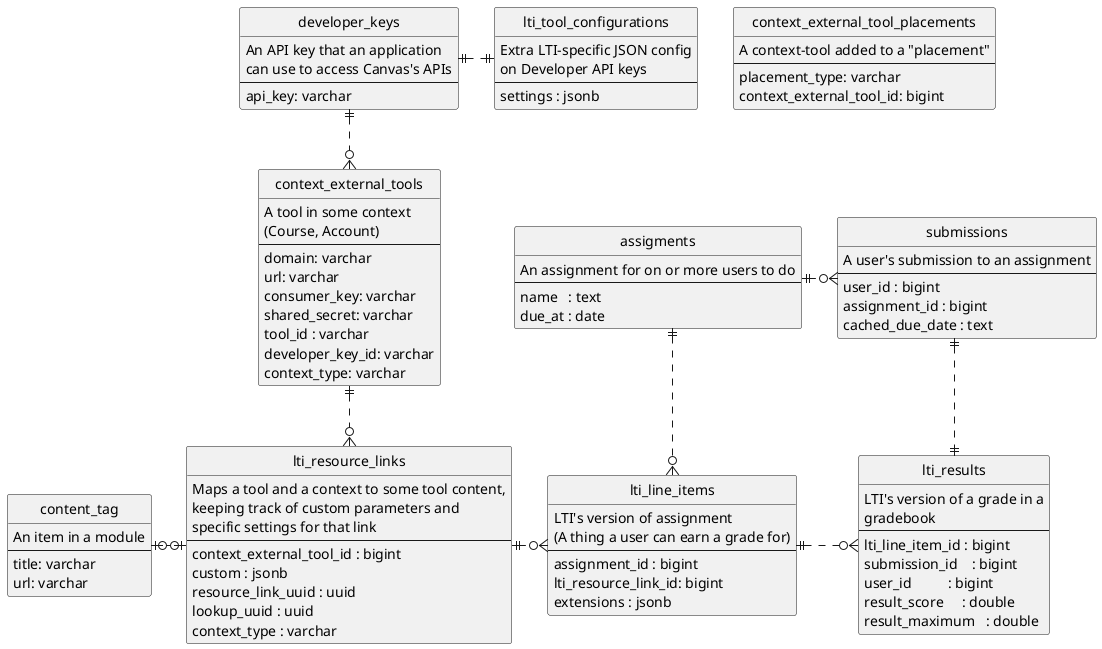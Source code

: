 @startuml lti_tables


' Type	        Symbol
' Zero or One	|o--
' Exactly One	||--
' Zero or Many	}o--
' One or Many	}|--


' hide the spot
hide circle

' avoid problems with angled crows feet
skinparam linetype ortho

entity "assigments" {
  An assignment for on or more users to do
  --
  name   : text
  due_at : date
}

entity "lti_line_items" {
  LTI's version of assignment
  (A thing a user can earn a grade for)
  --
  assignment_id : bigint
  lti_resource_link_id: bigint
  extensions : jsonb
}

entity "lti_results" {
    LTI's version of a grade in a
    gradebook
    --
    lti_line_item_id : bigint
    submission_id    : bigint
    user_id          : bigint
    result_score     : double
    result_maximum   : double
}

entity "submissions" {
  A user's submission to an assignment
  --
  user_id : bigint
  assignment_id : bigint
  cached_due_date : text
}

entity "lti_resource_links" {
  Maps a tool and a context to some tool content,
  keeping track of custom parameters and
  specific settings for that link
  --
  context_external_tool_id : bigint
  custom : jsonb
  resource_link_uuid : uuid
  lookup_uuid : uuid
  context_type : varchar
}

entity "context_external_tools" {
  A tool in some context
  (Course, Account)
  --
  domain: varchar
  url: varchar
  consumer_key: varchar
  shared_secret: varchar
  tool_id : varchar
  developer_key_id: varchar
  context_type: varchar
}

entity "lti_tool_configurations" {
  Extra LTI-specific JSON config
  on Developer API keys
  --
  settings : jsonb
}

entity "developer_keys" {
  An API key that an application 
  can use to access Canvas's APIs
  --
  api_key: varchar
}

entity "content_tag" {
  An item in a module
  --
  title: varchar
  url: varchar
}

entity "context_external_tool_placements" {
  A context-tool added to a "placement" 
  --
  placement_type: varchar
  context_external_tool_id: bigint
}



assigments ||.o{ submissions

assigments   ||..o{ lti_line_items
lti_line_items ||.o{ lti_results 
submissions ||..|| lti_results

context_external_tools ||..o{ lti_resource_links

lti_resource_links ||.o{ lti_line_items

developer_keys ||..o{ context_external_tools
developer_keys ||.|| lti_tool_configurations

content_tag |o.o| lti_resource_links

' These tables were not included in this diagram, 
' as they are only pertinent to LTI2:
'  lti_tool_consumer_profiles
'  lti_tool_settings
'  lti_product_families
'  lti_resource_handlers
'  lti_tool_proxy_bindings
'  lti_tool_proxies
'  lti_message_handlers
'  lti_links

@enduml

